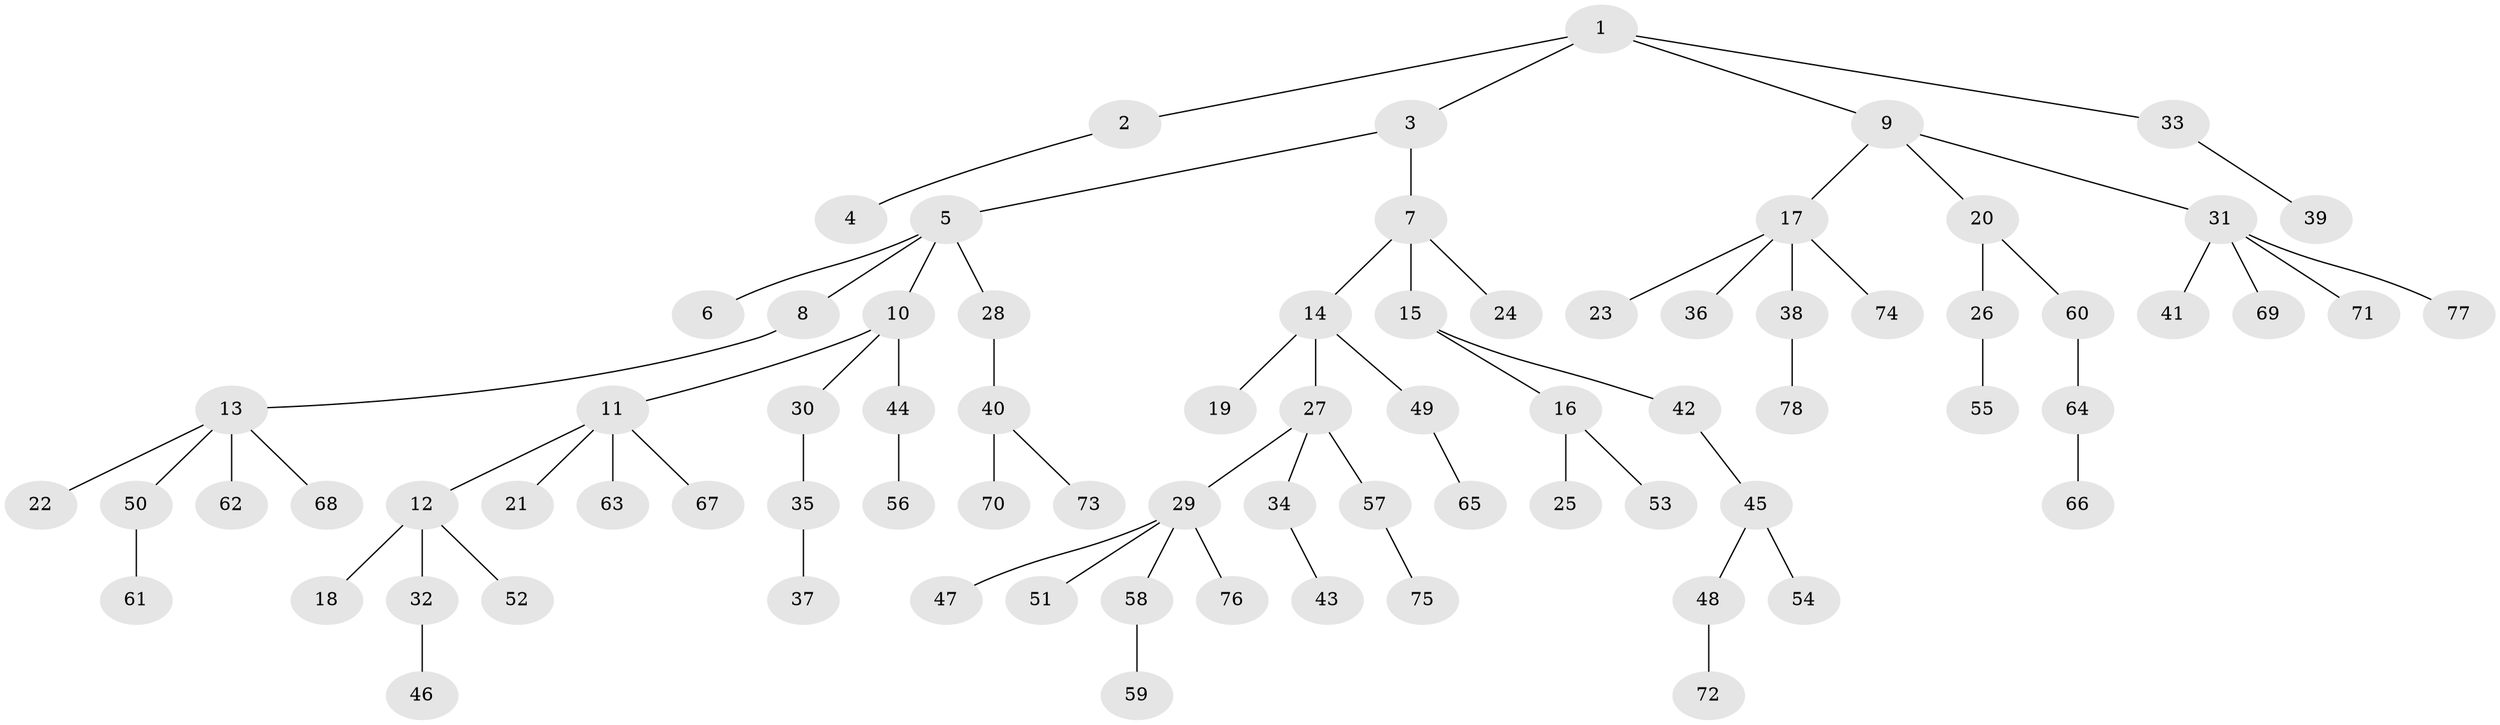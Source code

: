 // original degree distribution, {5: 0.031007751937984496, 3: 0.10852713178294573, 4: 0.06976744186046512, 2: 0.24031007751937986, 6: 0.03875968992248062, 1: 0.5116279069767442}
// Generated by graph-tools (version 1.1) at 2025/52/03/04/25 22:52:04]
// undirected, 78 vertices, 77 edges
graph export_dot {
  node [color=gray90,style=filled];
  1;
  2;
  3;
  4;
  5;
  6;
  7;
  8;
  9;
  10;
  11;
  12;
  13;
  14;
  15;
  16;
  17;
  18;
  19;
  20;
  21;
  22;
  23;
  24;
  25;
  26;
  27;
  28;
  29;
  30;
  31;
  32;
  33;
  34;
  35;
  36;
  37;
  38;
  39;
  40;
  41;
  42;
  43;
  44;
  45;
  46;
  47;
  48;
  49;
  50;
  51;
  52;
  53;
  54;
  55;
  56;
  57;
  58;
  59;
  60;
  61;
  62;
  63;
  64;
  65;
  66;
  67;
  68;
  69;
  70;
  71;
  72;
  73;
  74;
  75;
  76;
  77;
  78;
  1 -- 2 [weight=1.0];
  1 -- 3 [weight=1.0];
  1 -- 9 [weight=1.0];
  1 -- 33 [weight=1.0];
  2 -- 4 [weight=1.0];
  3 -- 5 [weight=1.0];
  3 -- 7 [weight=1.0];
  5 -- 6 [weight=1.0];
  5 -- 8 [weight=1.0];
  5 -- 10 [weight=1.0];
  5 -- 28 [weight=1.0];
  7 -- 14 [weight=1.0];
  7 -- 15 [weight=1.0];
  7 -- 24 [weight=1.0];
  8 -- 13 [weight=1.0];
  9 -- 17 [weight=1.0];
  9 -- 20 [weight=1.0];
  9 -- 31 [weight=1.0];
  10 -- 11 [weight=1.0];
  10 -- 30 [weight=1.0];
  10 -- 44 [weight=1.0];
  11 -- 12 [weight=1.0];
  11 -- 21 [weight=1.0];
  11 -- 63 [weight=1.0];
  11 -- 67 [weight=1.0];
  12 -- 18 [weight=1.0];
  12 -- 32 [weight=1.0];
  12 -- 52 [weight=1.0];
  13 -- 22 [weight=1.0];
  13 -- 50 [weight=1.0];
  13 -- 62 [weight=1.0];
  13 -- 68 [weight=1.0];
  14 -- 19 [weight=1.0];
  14 -- 27 [weight=1.0];
  14 -- 49 [weight=1.0];
  15 -- 16 [weight=1.0];
  15 -- 42 [weight=1.0];
  16 -- 25 [weight=1.0];
  16 -- 53 [weight=1.0];
  17 -- 23 [weight=1.0];
  17 -- 36 [weight=1.0];
  17 -- 38 [weight=1.0];
  17 -- 74 [weight=1.0];
  20 -- 26 [weight=1.0];
  20 -- 60 [weight=1.0];
  26 -- 55 [weight=1.0];
  27 -- 29 [weight=1.0];
  27 -- 34 [weight=1.0];
  27 -- 57 [weight=1.0];
  28 -- 40 [weight=1.0];
  29 -- 47 [weight=1.0];
  29 -- 51 [weight=1.0];
  29 -- 58 [weight=1.0];
  29 -- 76 [weight=1.0];
  30 -- 35 [weight=1.0];
  31 -- 41 [weight=1.0];
  31 -- 69 [weight=1.0];
  31 -- 71 [weight=1.0];
  31 -- 77 [weight=1.0];
  32 -- 46 [weight=1.0];
  33 -- 39 [weight=1.0];
  34 -- 43 [weight=1.0];
  35 -- 37 [weight=1.0];
  38 -- 78 [weight=1.0];
  40 -- 70 [weight=1.0];
  40 -- 73 [weight=1.0];
  42 -- 45 [weight=1.0];
  44 -- 56 [weight=1.0];
  45 -- 48 [weight=1.0];
  45 -- 54 [weight=1.0];
  48 -- 72 [weight=1.0];
  49 -- 65 [weight=1.0];
  50 -- 61 [weight=1.0];
  57 -- 75 [weight=1.0];
  58 -- 59 [weight=1.0];
  60 -- 64 [weight=1.0];
  64 -- 66 [weight=1.0];
}
